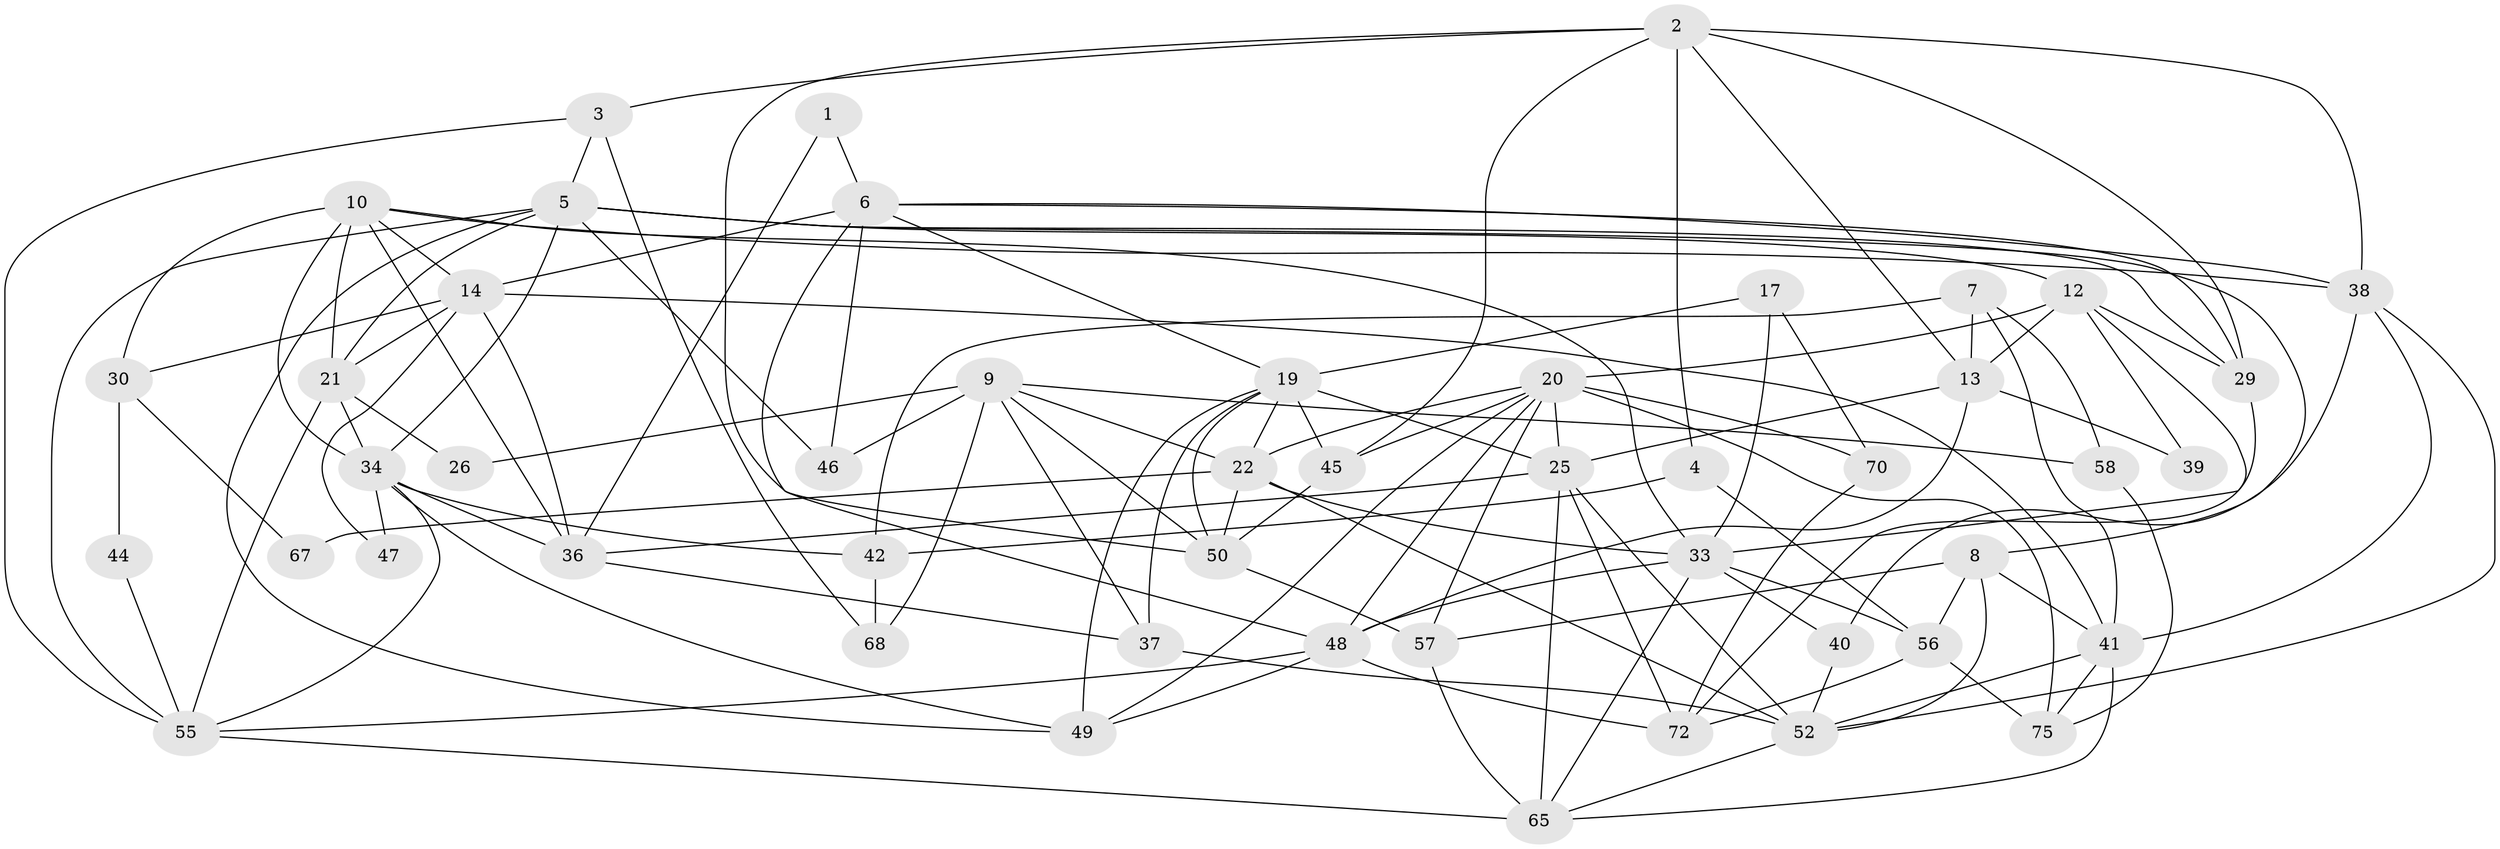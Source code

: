 // original degree distribution, {2: 0.15853658536585366, 7: 0.04878048780487805, 4: 0.21951219512195122, 3: 0.25609756097560976, 5: 0.23170731707317074, 8: 0.012195121951219513, 6: 0.07317073170731707}
// Generated by graph-tools (version 1.1) at 2025/42/03/06/25 10:42:01]
// undirected, 49 vertices, 126 edges
graph export_dot {
graph [start="1"]
  node [color=gray90,style=filled];
  1;
  2 [super="+18"];
  3 [super="+64"];
  4;
  5 [super="+16"];
  6 [super="+15"];
  7 [super="+80"];
  8 [super="+63"];
  9 [super="+31"];
  10 [super="+11"];
  12 [super="+28"];
  13 [super="+23"];
  14 [super="+32"];
  17 [super="+35"];
  19 [super="+24"];
  20 [super="+54"];
  21 [super="+79"];
  22 [super="+27"];
  25 [super="+77"];
  26;
  29 [super="+74"];
  30 [super="+66"];
  33 [super="+76"];
  34 [super="+71"];
  36 [super="+60"];
  37 [super="+53"];
  38 [super="+43"];
  39;
  40;
  41 [super="+59"];
  42;
  44;
  45 [super="+51"];
  46;
  47;
  48 [super="+82"];
  49 [super="+81"];
  50 [super="+62"];
  52 [super="+61"];
  55 [super="+73"];
  56 [super="+69"];
  57;
  58;
  65 [super="+78"];
  67;
  68;
  70;
  72;
  75;
  1 -- 6;
  1 -- 36;
  2 -- 29;
  2 -- 4;
  2 -- 50;
  2 -- 3;
  2 -- 38;
  2 -- 13;
  2 -- 45;
  3 -- 68;
  3 -- 5;
  3 -- 55;
  4 -- 42;
  4 -- 56;
  5 -- 8;
  5 -- 34;
  5 -- 12;
  5 -- 46;
  5 -- 21;
  5 -- 29;
  5 -- 55;
  5 -- 49;
  6 -- 46;
  6 -- 29;
  6 -- 48;
  6 -- 19;
  6 -- 38;
  6 -- 14;
  7 -- 42;
  7 -- 41;
  7 -- 58;
  7 -- 13;
  8 -- 57;
  8 -- 56;
  8 -- 41;
  8 -- 52;
  9 -- 58;
  9 -- 50;
  9 -- 68;
  9 -- 37;
  9 -- 22;
  9 -- 26;
  9 -- 46;
  10 -- 14;
  10 -- 21;
  10 -- 30;
  10 -- 34;
  10 -- 36;
  10 -- 38;
  10 -- 33;
  12 -- 13;
  12 -- 29;
  12 -- 72;
  12 -- 39;
  12 -- 20;
  13 -- 48;
  13 -- 39;
  13 -- 25;
  14 -- 36;
  14 -- 47;
  14 -- 21;
  14 -- 41;
  14 -- 30;
  17 -- 70;
  17 -- 33;
  17 -- 19;
  19 -- 45;
  19 -- 50;
  19 -- 37;
  19 -- 22;
  19 -- 49;
  19 -- 25;
  20 -- 75;
  20 -- 25;
  20 -- 49;
  20 -- 70;
  20 -- 48;
  20 -- 22;
  20 -- 57;
  20 -- 45;
  21 -- 34;
  21 -- 26;
  21 -- 55;
  22 -- 50;
  22 -- 33;
  22 -- 67;
  22 -- 52;
  25 -- 65;
  25 -- 36;
  25 -- 52;
  25 -- 72;
  29 -- 33;
  30 -- 44;
  30 -- 67;
  33 -- 40;
  33 -- 56;
  33 -- 65;
  33 -- 48;
  34 -- 42;
  34 -- 49;
  34 -- 36;
  34 -- 55;
  34 -- 47;
  36 -- 37 [weight=2];
  37 -- 52;
  38 -- 40;
  38 -- 41;
  38 -- 52;
  40 -- 52;
  41 -- 65;
  41 -- 52;
  41 -- 75;
  42 -- 68;
  44 -- 55;
  45 -- 50;
  48 -- 72;
  48 -- 55;
  48 -- 49;
  50 -- 57;
  52 -- 65;
  55 -- 65;
  56 -- 75;
  56 -- 72;
  57 -- 65;
  58 -- 75;
  70 -- 72;
}

